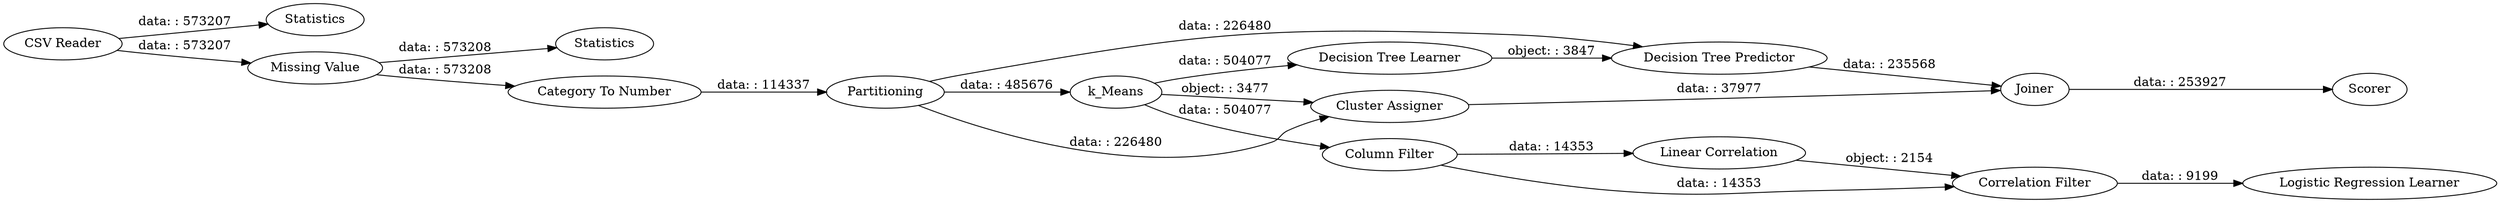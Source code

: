 digraph {
	"-7968168669754936356_4" [label=Statistics]
	"-7968168669754936356_18" [label="Linear Correlation"]
	"-7968168669754936356_5" [label=Statistics]
	"-7968168669754936356_13" [label=Joiner]
	"-7968168669754936356_1" [label="CSV Reader"]
	"-7968168669754936356_8" [label=k_Means]
	"-7968168669754936356_10" [label="Decision Tree Learner"]
	"-7968168669754936356_2" [label="Missing Value"]
	"-7968168669754936356_14" [label=Scorer]
	"-7968168669754936356_3" [label="Category To Number"]
	"-7968168669754936356_6" [label=Partitioning]
	"-7968168669754936356_11" [label="Decision Tree Predictor"]
	"-7968168669754936356_9" [label="Logistic Regression Learner"]
	"-7968168669754936356_17" [label="Column Filter"]
	"-7968168669754936356_12" [label="Cluster Assigner"]
	"-7968168669754936356_19" [label="Correlation Filter"]
	"-7968168669754936356_1" -> "-7968168669754936356_2" [label="data: : 573207"]
	"-7968168669754936356_6" -> "-7968168669754936356_12" [label="data: : 226480"]
	"-7968168669754936356_2" -> "-7968168669754936356_3" [label="data: : 573208"]
	"-7968168669754936356_1" -> "-7968168669754936356_4" [label="data: : 573207"]
	"-7968168669754936356_8" -> "-7968168669754936356_17" [label="data: : 504077"]
	"-7968168669754936356_8" -> "-7968168669754936356_12" [label="object: : 3477"]
	"-7968168669754936356_18" -> "-7968168669754936356_19" [label="object: : 2154"]
	"-7968168669754936356_6" -> "-7968168669754936356_11" [label="data: : 226480"]
	"-7968168669754936356_12" -> "-7968168669754936356_13" [label="data: : 37977"]
	"-7968168669754936356_11" -> "-7968168669754936356_13" [label="data: : 235568"]
	"-7968168669754936356_17" -> "-7968168669754936356_18" [label="data: : 14353"]
	"-7968168669754936356_10" -> "-7968168669754936356_11" [label="object: : 3847"]
	"-7968168669754936356_19" -> "-7968168669754936356_9" [label="data: : 9199"]
	"-7968168669754936356_2" -> "-7968168669754936356_5" [label="data: : 573208"]
	"-7968168669754936356_6" -> "-7968168669754936356_8" [label="data: : 485676"]
	"-7968168669754936356_17" -> "-7968168669754936356_19" [label="data: : 14353"]
	"-7968168669754936356_3" -> "-7968168669754936356_6" [label="data: : 114337"]
	"-7968168669754936356_8" -> "-7968168669754936356_10" [label="data: : 504077"]
	"-7968168669754936356_13" -> "-7968168669754936356_14" [label="data: : 253927"]
	rankdir=LR
}
